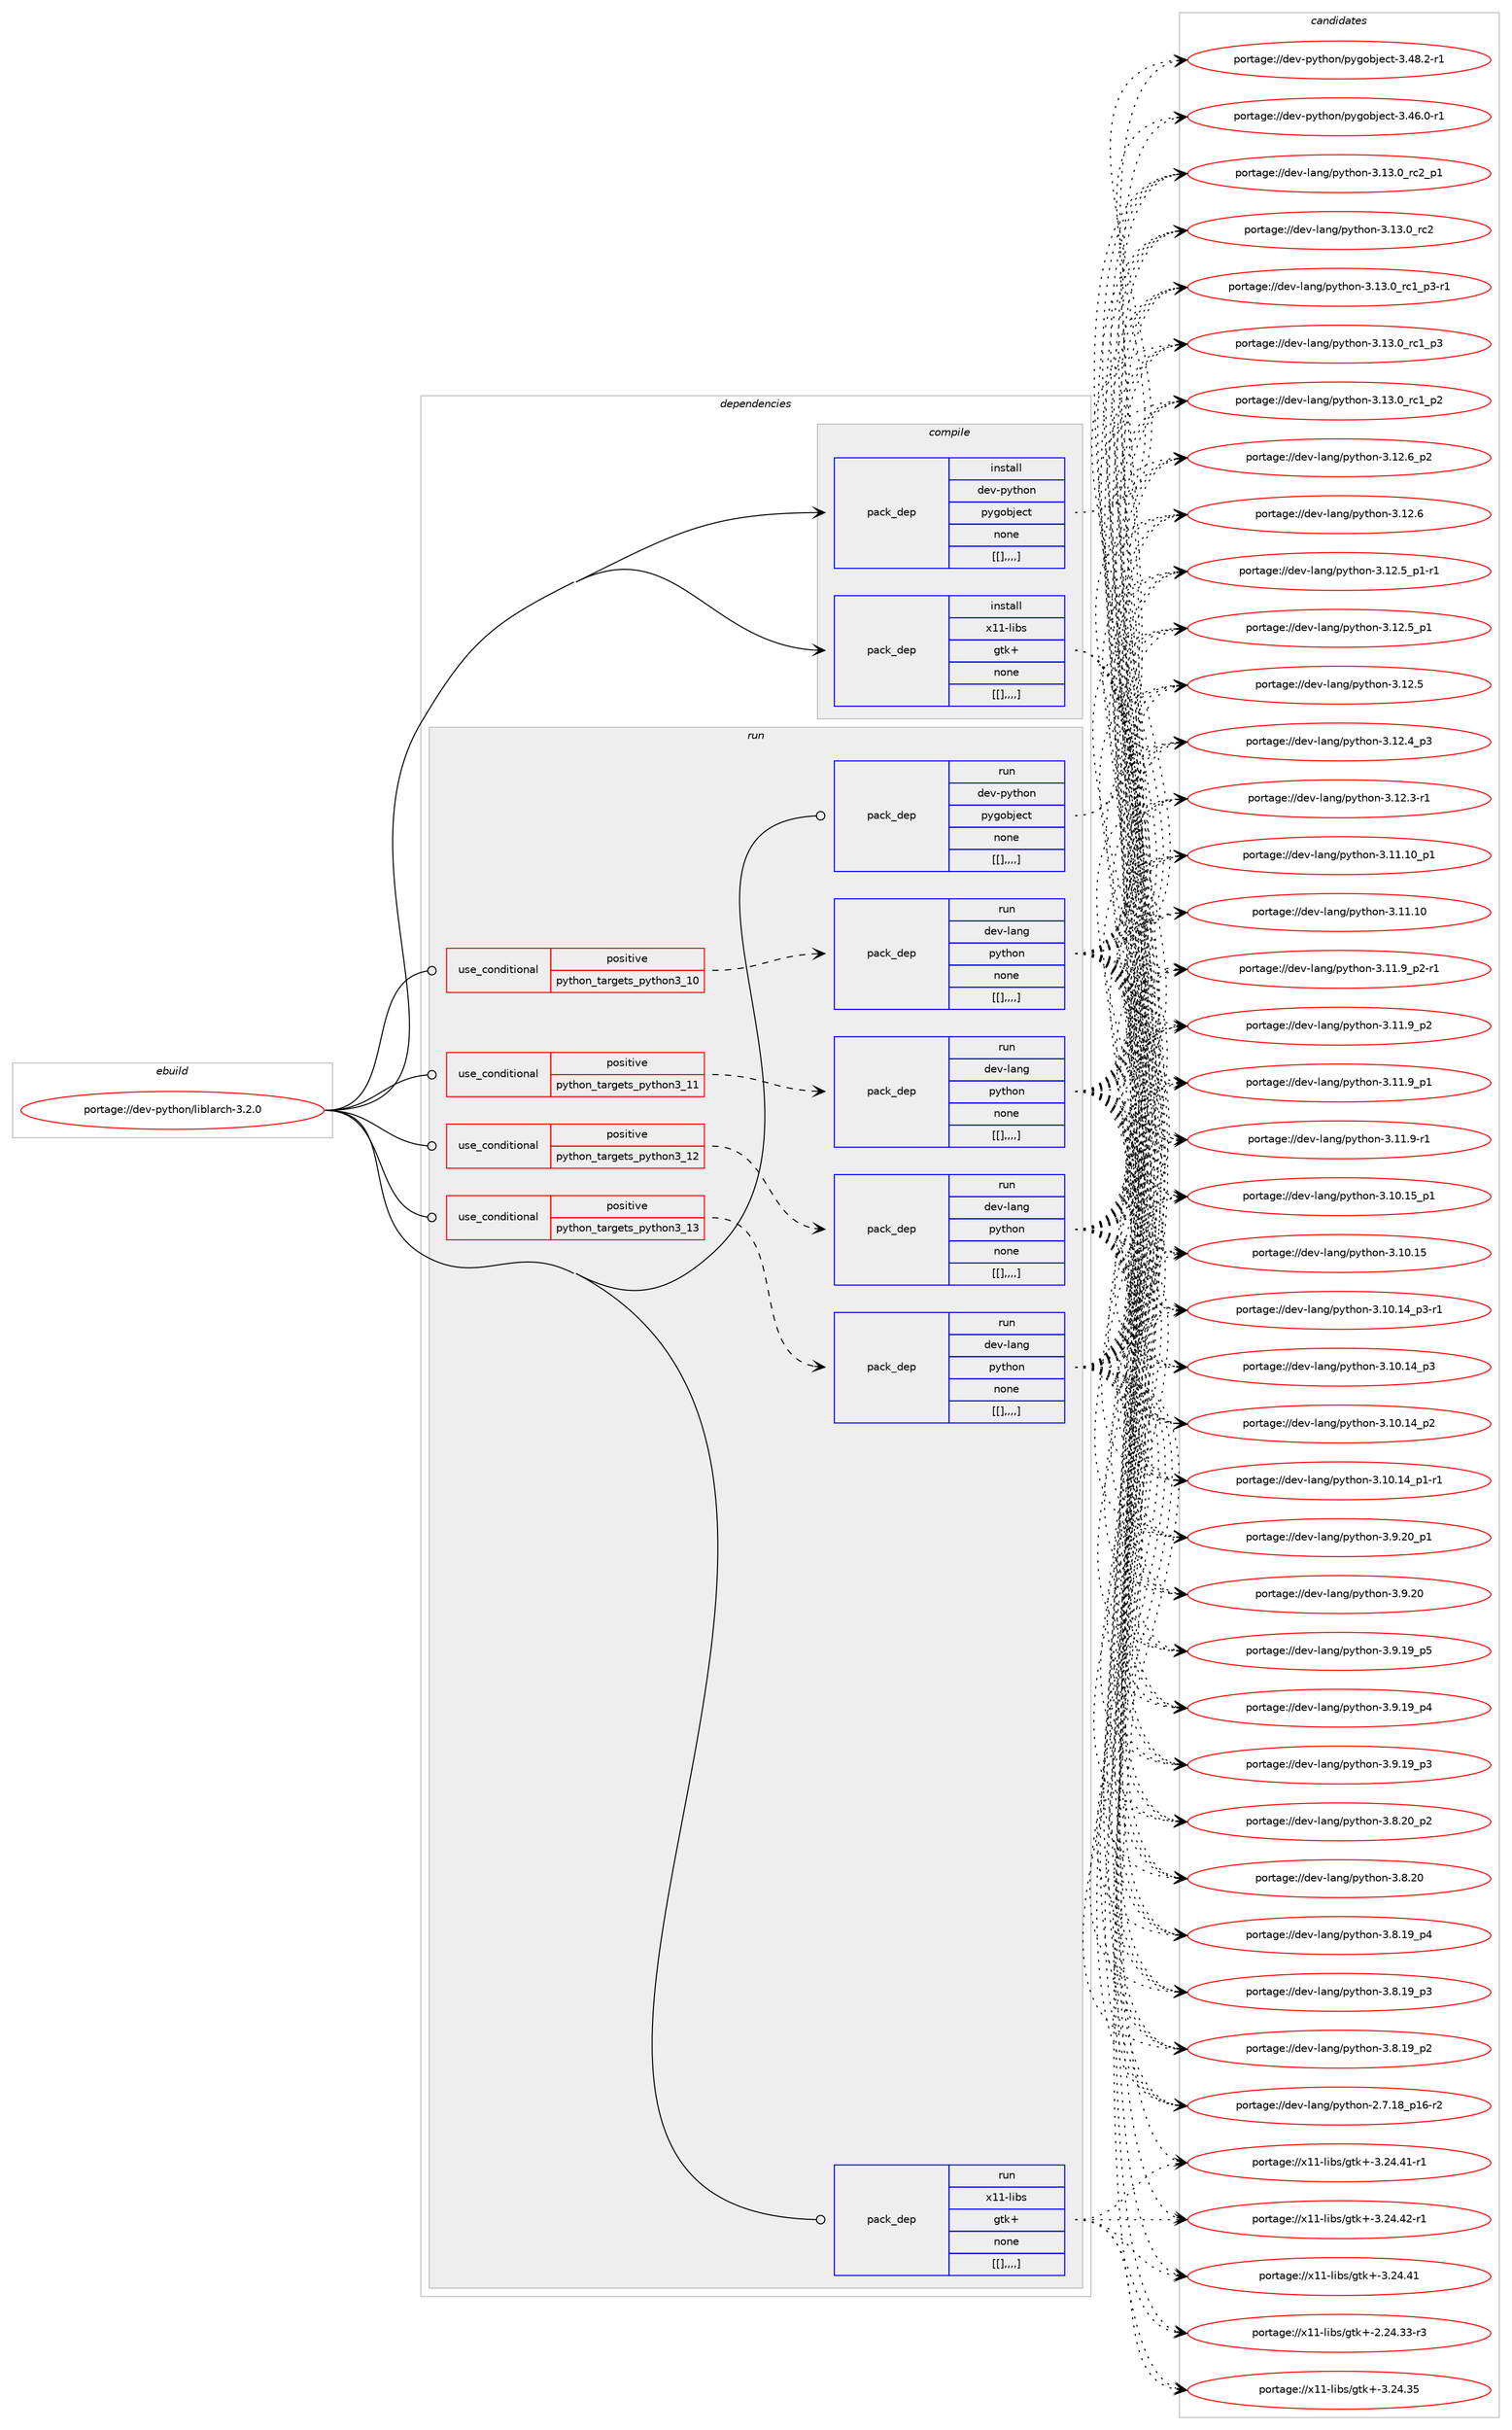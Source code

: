 digraph prolog {

# *************
# Graph options
# *************

newrank=true;
concentrate=true;
compound=true;
graph [rankdir=LR,fontname=Helvetica,fontsize=10,ranksep=1.5];#, ranksep=2.5, nodesep=0.2];
edge  [arrowhead=vee];
node  [fontname=Helvetica,fontsize=10];

# **********
# The ebuild
# **********

subgraph cluster_leftcol {
color=gray;
label=<<i>ebuild</i>>;
id [label="portage://dev-python/liblarch-3.2.0", color=red, width=4, href="../dev-python/liblarch-3.2.0.svg"];
}

# ****************
# The dependencies
# ****************

subgraph cluster_midcol {
color=gray;
label=<<i>dependencies</i>>;
subgraph cluster_compile {
fillcolor="#eeeeee";
style=filled;
label=<<i>compile</i>>;
subgraph pack115085 {
dependency151724 [label=<<TABLE BORDER="0" CELLBORDER="1" CELLSPACING="0" CELLPADDING="4" WIDTH="220"><TR><TD ROWSPAN="6" CELLPADDING="30">pack_dep</TD></TR><TR><TD WIDTH="110">install</TD></TR><TR><TD>dev-python</TD></TR><TR><TD>pygobject</TD></TR><TR><TD>none</TD></TR><TR><TD>[[],,,,]</TD></TR></TABLE>>, shape=none, color=blue];
}
id:e -> dependency151724:w [weight=20,style="solid",arrowhead="vee"];
subgraph pack115086 {
dependency151725 [label=<<TABLE BORDER="0" CELLBORDER="1" CELLSPACING="0" CELLPADDING="4" WIDTH="220"><TR><TD ROWSPAN="6" CELLPADDING="30">pack_dep</TD></TR><TR><TD WIDTH="110">install</TD></TR><TR><TD>x11-libs</TD></TR><TR><TD>gtk+</TD></TR><TR><TD>none</TD></TR><TR><TD>[[],,,,]</TD></TR></TABLE>>, shape=none, color=blue];
}
id:e -> dependency151725:w [weight=20,style="solid",arrowhead="vee"];
}
subgraph cluster_compileandrun {
fillcolor="#eeeeee";
style=filled;
label=<<i>compile and run</i>>;
}
subgraph cluster_run {
fillcolor="#eeeeee";
style=filled;
label=<<i>run</i>>;
subgraph cond35425 {
dependency151726 [label=<<TABLE BORDER="0" CELLBORDER="1" CELLSPACING="0" CELLPADDING="4"><TR><TD ROWSPAN="3" CELLPADDING="10">use_conditional</TD></TR><TR><TD>positive</TD></TR><TR><TD>python_targets_python3_10</TD></TR></TABLE>>, shape=none, color=red];
subgraph pack115087 {
dependency151727 [label=<<TABLE BORDER="0" CELLBORDER="1" CELLSPACING="0" CELLPADDING="4" WIDTH="220"><TR><TD ROWSPAN="6" CELLPADDING="30">pack_dep</TD></TR><TR><TD WIDTH="110">run</TD></TR><TR><TD>dev-lang</TD></TR><TR><TD>python</TD></TR><TR><TD>none</TD></TR><TR><TD>[[],,,,]</TD></TR></TABLE>>, shape=none, color=blue];
}
dependency151726:e -> dependency151727:w [weight=20,style="dashed",arrowhead="vee"];
}
id:e -> dependency151726:w [weight=20,style="solid",arrowhead="odot"];
subgraph cond35426 {
dependency151728 [label=<<TABLE BORDER="0" CELLBORDER="1" CELLSPACING="0" CELLPADDING="4"><TR><TD ROWSPAN="3" CELLPADDING="10">use_conditional</TD></TR><TR><TD>positive</TD></TR><TR><TD>python_targets_python3_11</TD></TR></TABLE>>, shape=none, color=red];
subgraph pack115088 {
dependency151729 [label=<<TABLE BORDER="0" CELLBORDER="1" CELLSPACING="0" CELLPADDING="4" WIDTH="220"><TR><TD ROWSPAN="6" CELLPADDING="30">pack_dep</TD></TR><TR><TD WIDTH="110">run</TD></TR><TR><TD>dev-lang</TD></TR><TR><TD>python</TD></TR><TR><TD>none</TD></TR><TR><TD>[[],,,,]</TD></TR></TABLE>>, shape=none, color=blue];
}
dependency151728:e -> dependency151729:w [weight=20,style="dashed",arrowhead="vee"];
}
id:e -> dependency151728:w [weight=20,style="solid",arrowhead="odot"];
subgraph cond35427 {
dependency151730 [label=<<TABLE BORDER="0" CELLBORDER="1" CELLSPACING="0" CELLPADDING="4"><TR><TD ROWSPAN="3" CELLPADDING="10">use_conditional</TD></TR><TR><TD>positive</TD></TR><TR><TD>python_targets_python3_12</TD></TR></TABLE>>, shape=none, color=red];
subgraph pack115089 {
dependency151731 [label=<<TABLE BORDER="0" CELLBORDER="1" CELLSPACING="0" CELLPADDING="4" WIDTH="220"><TR><TD ROWSPAN="6" CELLPADDING="30">pack_dep</TD></TR><TR><TD WIDTH="110">run</TD></TR><TR><TD>dev-lang</TD></TR><TR><TD>python</TD></TR><TR><TD>none</TD></TR><TR><TD>[[],,,,]</TD></TR></TABLE>>, shape=none, color=blue];
}
dependency151730:e -> dependency151731:w [weight=20,style="dashed",arrowhead="vee"];
}
id:e -> dependency151730:w [weight=20,style="solid",arrowhead="odot"];
subgraph cond35428 {
dependency151732 [label=<<TABLE BORDER="0" CELLBORDER="1" CELLSPACING="0" CELLPADDING="4"><TR><TD ROWSPAN="3" CELLPADDING="10">use_conditional</TD></TR><TR><TD>positive</TD></TR><TR><TD>python_targets_python3_13</TD></TR></TABLE>>, shape=none, color=red];
subgraph pack115090 {
dependency151733 [label=<<TABLE BORDER="0" CELLBORDER="1" CELLSPACING="0" CELLPADDING="4" WIDTH="220"><TR><TD ROWSPAN="6" CELLPADDING="30">pack_dep</TD></TR><TR><TD WIDTH="110">run</TD></TR><TR><TD>dev-lang</TD></TR><TR><TD>python</TD></TR><TR><TD>none</TD></TR><TR><TD>[[],,,,]</TD></TR></TABLE>>, shape=none, color=blue];
}
dependency151732:e -> dependency151733:w [weight=20,style="dashed",arrowhead="vee"];
}
id:e -> dependency151732:w [weight=20,style="solid",arrowhead="odot"];
subgraph pack115091 {
dependency151734 [label=<<TABLE BORDER="0" CELLBORDER="1" CELLSPACING="0" CELLPADDING="4" WIDTH="220"><TR><TD ROWSPAN="6" CELLPADDING="30">pack_dep</TD></TR><TR><TD WIDTH="110">run</TD></TR><TR><TD>dev-python</TD></TR><TR><TD>pygobject</TD></TR><TR><TD>none</TD></TR><TR><TD>[[],,,,]</TD></TR></TABLE>>, shape=none, color=blue];
}
id:e -> dependency151734:w [weight=20,style="solid",arrowhead="odot"];
subgraph pack115092 {
dependency151735 [label=<<TABLE BORDER="0" CELLBORDER="1" CELLSPACING="0" CELLPADDING="4" WIDTH="220"><TR><TD ROWSPAN="6" CELLPADDING="30">pack_dep</TD></TR><TR><TD WIDTH="110">run</TD></TR><TR><TD>x11-libs</TD></TR><TR><TD>gtk+</TD></TR><TR><TD>none</TD></TR><TR><TD>[[],,,,]</TD></TR></TABLE>>, shape=none, color=blue];
}
id:e -> dependency151735:w [weight=20,style="solid",arrowhead="odot"];
}
}

# **************
# The candidates
# **************

subgraph cluster_choices {
rank=same;
color=gray;
label=<<i>candidates</i>>;

subgraph choice115085 {
color=black;
nodesep=1;
choice10010111845112121116104111110471121211031119810610199116455146525646504511449 [label="portage://dev-python/pygobject-3.48.2-r1", color=red, width=4,href="../dev-python/pygobject-3.48.2-r1.svg"];
choice10010111845112121116104111110471121211031119810610199116455146525446484511449 [label="portage://dev-python/pygobject-3.46.0-r1", color=red, width=4,href="../dev-python/pygobject-3.46.0-r1.svg"];
dependency151724:e -> choice10010111845112121116104111110471121211031119810610199116455146525646504511449:w [style=dotted,weight="100"];
dependency151724:e -> choice10010111845112121116104111110471121211031119810610199116455146525446484511449:w [style=dotted,weight="100"];
}
subgraph choice115086 {
color=black;
nodesep=1;
choice12049494510810598115471031161074345514650524652504511449 [label="portage://x11-libs/gtk+-3.24.42-r1", color=red, width=4,href="../x11-libs/gtk+-3.24.42-r1.svg"];
choice12049494510810598115471031161074345514650524652494511449 [label="portage://x11-libs/gtk+-3.24.41-r1", color=red, width=4,href="../x11-libs/gtk+-3.24.41-r1.svg"];
choice1204949451081059811547103116107434551465052465249 [label="portage://x11-libs/gtk+-3.24.41", color=red, width=4,href="../x11-libs/gtk+-3.24.41.svg"];
choice1204949451081059811547103116107434551465052465153 [label="portage://x11-libs/gtk+-3.24.35", color=red, width=4,href="../x11-libs/gtk+-3.24.35.svg"];
choice12049494510810598115471031161074345504650524651514511451 [label="portage://x11-libs/gtk+-2.24.33-r3", color=red, width=4,href="../x11-libs/gtk+-2.24.33-r3.svg"];
dependency151725:e -> choice12049494510810598115471031161074345514650524652504511449:w [style=dotted,weight="100"];
dependency151725:e -> choice12049494510810598115471031161074345514650524652494511449:w [style=dotted,weight="100"];
dependency151725:e -> choice1204949451081059811547103116107434551465052465249:w [style=dotted,weight="100"];
dependency151725:e -> choice1204949451081059811547103116107434551465052465153:w [style=dotted,weight="100"];
dependency151725:e -> choice12049494510810598115471031161074345504650524651514511451:w [style=dotted,weight="100"];
}
subgraph choice115087 {
color=black;
nodesep=1;
choice100101118451089711010347112121116104111110455146495146489511499509511249 [label="portage://dev-lang/python-3.13.0_rc2_p1", color=red, width=4,href="../dev-lang/python-3.13.0_rc2_p1.svg"];
choice10010111845108971101034711212111610411111045514649514648951149950 [label="portage://dev-lang/python-3.13.0_rc2", color=red, width=4,href="../dev-lang/python-3.13.0_rc2.svg"];
choice1001011184510897110103471121211161041111104551464951464895114994995112514511449 [label="portage://dev-lang/python-3.13.0_rc1_p3-r1", color=red, width=4,href="../dev-lang/python-3.13.0_rc1_p3-r1.svg"];
choice100101118451089711010347112121116104111110455146495146489511499499511251 [label="portage://dev-lang/python-3.13.0_rc1_p3", color=red, width=4,href="../dev-lang/python-3.13.0_rc1_p3.svg"];
choice100101118451089711010347112121116104111110455146495146489511499499511250 [label="portage://dev-lang/python-3.13.0_rc1_p2", color=red, width=4,href="../dev-lang/python-3.13.0_rc1_p2.svg"];
choice100101118451089711010347112121116104111110455146495046549511250 [label="portage://dev-lang/python-3.12.6_p2", color=red, width=4,href="../dev-lang/python-3.12.6_p2.svg"];
choice10010111845108971101034711212111610411111045514649504654 [label="portage://dev-lang/python-3.12.6", color=red, width=4,href="../dev-lang/python-3.12.6.svg"];
choice1001011184510897110103471121211161041111104551464950465395112494511449 [label="portage://dev-lang/python-3.12.5_p1-r1", color=red, width=4,href="../dev-lang/python-3.12.5_p1-r1.svg"];
choice100101118451089711010347112121116104111110455146495046539511249 [label="portage://dev-lang/python-3.12.5_p1", color=red, width=4,href="../dev-lang/python-3.12.5_p1.svg"];
choice10010111845108971101034711212111610411111045514649504653 [label="portage://dev-lang/python-3.12.5", color=red, width=4,href="../dev-lang/python-3.12.5.svg"];
choice100101118451089711010347112121116104111110455146495046529511251 [label="portage://dev-lang/python-3.12.4_p3", color=red, width=4,href="../dev-lang/python-3.12.4_p3.svg"];
choice100101118451089711010347112121116104111110455146495046514511449 [label="portage://dev-lang/python-3.12.3-r1", color=red, width=4,href="../dev-lang/python-3.12.3-r1.svg"];
choice10010111845108971101034711212111610411111045514649494649489511249 [label="portage://dev-lang/python-3.11.10_p1", color=red, width=4,href="../dev-lang/python-3.11.10_p1.svg"];
choice1001011184510897110103471121211161041111104551464949464948 [label="portage://dev-lang/python-3.11.10", color=red, width=4,href="../dev-lang/python-3.11.10.svg"];
choice1001011184510897110103471121211161041111104551464949465795112504511449 [label="portage://dev-lang/python-3.11.9_p2-r1", color=red, width=4,href="../dev-lang/python-3.11.9_p2-r1.svg"];
choice100101118451089711010347112121116104111110455146494946579511250 [label="portage://dev-lang/python-3.11.9_p2", color=red, width=4,href="../dev-lang/python-3.11.9_p2.svg"];
choice100101118451089711010347112121116104111110455146494946579511249 [label="portage://dev-lang/python-3.11.9_p1", color=red, width=4,href="../dev-lang/python-3.11.9_p1.svg"];
choice100101118451089711010347112121116104111110455146494946574511449 [label="portage://dev-lang/python-3.11.9-r1", color=red, width=4,href="../dev-lang/python-3.11.9-r1.svg"];
choice10010111845108971101034711212111610411111045514649484649539511249 [label="portage://dev-lang/python-3.10.15_p1", color=red, width=4,href="../dev-lang/python-3.10.15_p1.svg"];
choice1001011184510897110103471121211161041111104551464948464953 [label="portage://dev-lang/python-3.10.15", color=red, width=4,href="../dev-lang/python-3.10.15.svg"];
choice100101118451089711010347112121116104111110455146494846495295112514511449 [label="portage://dev-lang/python-3.10.14_p3-r1", color=red, width=4,href="../dev-lang/python-3.10.14_p3-r1.svg"];
choice10010111845108971101034711212111610411111045514649484649529511251 [label="portage://dev-lang/python-3.10.14_p3", color=red, width=4,href="../dev-lang/python-3.10.14_p3.svg"];
choice10010111845108971101034711212111610411111045514649484649529511250 [label="portage://dev-lang/python-3.10.14_p2", color=red, width=4,href="../dev-lang/python-3.10.14_p2.svg"];
choice100101118451089711010347112121116104111110455146494846495295112494511449 [label="portage://dev-lang/python-3.10.14_p1-r1", color=red, width=4,href="../dev-lang/python-3.10.14_p1-r1.svg"];
choice100101118451089711010347112121116104111110455146574650489511249 [label="portage://dev-lang/python-3.9.20_p1", color=red, width=4,href="../dev-lang/python-3.9.20_p1.svg"];
choice10010111845108971101034711212111610411111045514657465048 [label="portage://dev-lang/python-3.9.20", color=red, width=4,href="../dev-lang/python-3.9.20.svg"];
choice100101118451089711010347112121116104111110455146574649579511253 [label="portage://dev-lang/python-3.9.19_p5", color=red, width=4,href="../dev-lang/python-3.9.19_p5.svg"];
choice100101118451089711010347112121116104111110455146574649579511252 [label="portage://dev-lang/python-3.9.19_p4", color=red, width=4,href="../dev-lang/python-3.9.19_p4.svg"];
choice100101118451089711010347112121116104111110455146574649579511251 [label="portage://dev-lang/python-3.9.19_p3", color=red, width=4,href="../dev-lang/python-3.9.19_p3.svg"];
choice100101118451089711010347112121116104111110455146564650489511250 [label="portage://dev-lang/python-3.8.20_p2", color=red, width=4,href="../dev-lang/python-3.8.20_p2.svg"];
choice10010111845108971101034711212111610411111045514656465048 [label="portage://dev-lang/python-3.8.20", color=red, width=4,href="../dev-lang/python-3.8.20.svg"];
choice100101118451089711010347112121116104111110455146564649579511252 [label="portage://dev-lang/python-3.8.19_p4", color=red, width=4,href="../dev-lang/python-3.8.19_p4.svg"];
choice100101118451089711010347112121116104111110455146564649579511251 [label="portage://dev-lang/python-3.8.19_p3", color=red, width=4,href="../dev-lang/python-3.8.19_p3.svg"];
choice100101118451089711010347112121116104111110455146564649579511250 [label="portage://dev-lang/python-3.8.19_p2", color=red, width=4,href="../dev-lang/python-3.8.19_p2.svg"];
choice100101118451089711010347112121116104111110455046554649569511249544511450 [label="portage://dev-lang/python-2.7.18_p16-r2", color=red, width=4,href="../dev-lang/python-2.7.18_p16-r2.svg"];
dependency151727:e -> choice100101118451089711010347112121116104111110455146495146489511499509511249:w [style=dotted,weight="100"];
dependency151727:e -> choice10010111845108971101034711212111610411111045514649514648951149950:w [style=dotted,weight="100"];
dependency151727:e -> choice1001011184510897110103471121211161041111104551464951464895114994995112514511449:w [style=dotted,weight="100"];
dependency151727:e -> choice100101118451089711010347112121116104111110455146495146489511499499511251:w [style=dotted,weight="100"];
dependency151727:e -> choice100101118451089711010347112121116104111110455146495146489511499499511250:w [style=dotted,weight="100"];
dependency151727:e -> choice100101118451089711010347112121116104111110455146495046549511250:w [style=dotted,weight="100"];
dependency151727:e -> choice10010111845108971101034711212111610411111045514649504654:w [style=dotted,weight="100"];
dependency151727:e -> choice1001011184510897110103471121211161041111104551464950465395112494511449:w [style=dotted,weight="100"];
dependency151727:e -> choice100101118451089711010347112121116104111110455146495046539511249:w [style=dotted,weight="100"];
dependency151727:e -> choice10010111845108971101034711212111610411111045514649504653:w [style=dotted,weight="100"];
dependency151727:e -> choice100101118451089711010347112121116104111110455146495046529511251:w [style=dotted,weight="100"];
dependency151727:e -> choice100101118451089711010347112121116104111110455146495046514511449:w [style=dotted,weight="100"];
dependency151727:e -> choice10010111845108971101034711212111610411111045514649494649489511249:w [style=dotted,weight="100"];
dependency151727:e -> choice1001011184510897110103471121211161041111104551464949464948:w [style=dotted,weight="100"];
dependency151727:e -> choice1001011184510897110103471121211161041111104551464949465795112504511449:w [style=dotted,weight="100"];
dependency151727:e -> choice100101118451089711010347112121116104111110455146494946579511250:w [style=dotted,weight="100"];
dependency151727:e -> choice100101118451089711010347112121116104111110455146494946579511249:w [style=dotted,weight="100"];
dependency151727:e -> choice100101118451089711010347112121116104111110455146494946574511449:w [style=dotted,weight="100"];
dependency151727:e -> choice10010111845108971101034711212111610411111045514649484649539511249:w [style=dotted,weight="100"];
dependency151727:e -> choice1001011184510897110103471121211161041111104551464948464953:w [style=dotted,weight="100"];
dependency151727:e -> choice100101118451089711010347112121116104111110455146494846495295112514511449:w [style=dotted,weight="100"];
dependency151727:e -> choice10010111845108971101034711212111610411111045514649484649529511251:w [style=dotted,weight="100"];
dependency151727:e -> choice10010111845108971101034711212111610411111045514649484649529511250:w [style=dotted,weight="100"];
dependency151727:e -> choice100101118451089711010347112121116104111110455146494846495295112494511449:w [style=dotted,weight="100"];
dependency151727:e -> choice100101118451089711010347112121116104111110455146574650489511249:w [style=dotted,weight="100"];
dependency151727:e -> choice10010111845108971101034711212111610411111045514657465048:w [style=dotted,weight="100"];
dependency151727:e -> choice100101118451089711010347112121116104111110455146574649579511253:w [style=dotted,weight="100"];
dependency151727:e -> choice100101118451089711010347112121116104111110455146574649579511252:w [style=dotted,weight="100"];
dependency151727:e -> choice100101118451089711010347112121116104111110455146574649579511251:w [style=dotted,weight="100"];
dependency151727:e -> choice100101118451089711010347112121116104111110455146564650489511250:w [style=dotted,weight="100"];
dependency151727:e -> choice10010111845108971101034711212111610411111045514656465048:w [style=dotted,weight="100"];
dependency151727:e -> choice100101118451089711010347112121116104111110455146564649579511252:w [style=dotted,weight="100"];
dependency151727:e -> choice100101118451089711010347112121116104111110455146564649579511251:w [style=dotted,weight="100"];
dependency151727:e -> choice100101118451089711010347112121116104111110455146564649579511250:w [style=dotted,weight="100"];
dependency151727:e -> choice100101118451089711010347112121116104111110455046554649569511249544511450:w [style=dotted,weight="100"];
}
subgraph choice115088 {
color=black;
nodesep=1;
choice100101118451089711010347112121116104111110455146495146489511499509511249 [label="portage://dev-lang/python-3.13.0_rc2_p1", color=red, width=4,href="../dev-lang/python-3.13.0_rc2_p1.svg"];
choice10010111845108971101034711212111610411111045514649514648951149950 [label="portage://dev-lang/python-3.13.0_rc2", color=red, width=4,href="../dev-lang/python-3.13.0_rc2.svg"];
choice1001011184510897110103471121211161041111104551464951464895114994995112514511449 [label="portage://dev-lang/python-3.13.0_rc1_p3-r1", color=red, width=4,href="../dev-lang/python-3.13.0_rc1_p3-r1.svg"];
choice100101118451089711010347112121116104111110455146495146489511499499511251 [label="portage://dev-lang/python-3.13.0_rc1_p3", color=red, width=4,href="../dev-lang/python-3.13.0_rc1_p3.svg"];
choice100101118451089711010347112121116104111110455146495146489511499499511250 [label="portage://dev-lang/python-3.13.0_rc1_p2", color=red, width=4,href="../dev-lang/python-3.13.0_rc1_p2.svg"];
choice100101118451089711010347112121116104111110455146495046549511250 [label="portage://dev-lang/python-3.12.6_p2", color=red, width=4,href="../dev-lang/python-3.12.6_p2.svg"];
choice10010111845108971101034711212111610411111045514649504654 [label="portage://dev-lang/python-3.12.6", color=red, width=4,href="../dev-lang/python-3.12.6.svg"];
choice1001011184510897110103471121211161041111104551464950465395112494511449 [label="portage://dev-lang/python-3.12.5_p1-r1", color=red, width=4,href="../dev-lang/python-3.12.5_p1-r1.svg"];
choice100101118451089711010347112121116104111110455146495046539511249 [label="portage://dev-lang/python-3.12.5_p1", color=red, width=4,href="../dev-lang/python-3.12.5_p1.svg"];
choice10010111845108971101034711212111610411111045514649504653 [label="portage://dev-lang/python-3.12.5", color=red, width=4,href="../dev-lang/python-3.12.5.svg"];
choice100101118451089711010347112121116104111110455146495046529511251 [label="portage://dev-lang/python-3.12.4_p3", color=red, width=4,href="../dev-lang/python-3.12.4_p3.svg"];
choice100101118451089711010347112121116104111110455146495046514511449 [label="portage://dev-lang/python-3.12.3-r1", color=red, width=4,href="../dev-lang/python-3.12.3-r1.svg"];
choice10010111845108971101034711212111610411111045514649494649489511249 [label="portage://dev-lang/python-3.11.10_p1", color=red, width=4,href="../dev-lang/python-3.11.10_p1.svg"];
choice1001011184510897110103471121211161041111104551464949464948 [label="portage://dev-lang/python-3.11.10", color=red, width=4,href="../dev-lang/python-3.11.10.svg"];
choice1001011184510897110103471121211161041111104551464949465795112504511449 [label="portage://dev-lang/python-3.11.9_p2-r1", color=red, width=4,href="../dev-lang/python-3.11.9_p2-r1.svg"];
choice100101118451089711010347112121116104111110455146494946579511250 [label="portage://dev-lang/python-3.11.9_p2", color=red, width=4,href="../dev-lang/python-3.11.9_p2.svg"];
choice100101118451089711010347112121116104111110455146494946579511249 [label="portage://dev-lang/python-3.11.9_p1", color=red, width=4,href="../dev-lang/python-3.11.9_p1.svg"];
choice100101118451089711010347112121116104111110455146494946574511449 [label="portage://dev-lang/python-3.11.9-r1", color=red, width=4,href="../dev-lang/python-3.11.9-r1.svg"];
choice10010111845108971101034711212111610411111045514649484649539511249 [label="portage://dev-lang/python-3.10.15_p1", color=red, width=4,href="../dev-lang/python-3.10.15_p1.svg"];
choice1001011184510897110103471121211161041111104551464948464953 [label="portage://dev-lang/python-3.10.15", color=red, width=4,href="../dev-lang/python-3.10.15.svg"];
choice100101118451089711010347112121116104111110455146494846495295112514511449 [label="portage://dev-lang/python-3.10.14_p3-r1", color=red, width=4,href="../dev-lang/python-3.10.14_p3-r1.svg"];
choice10010111845108971101034711212111610411111045514649484649529511251 [label="portage://dev-lang/python-3.10.14_p3", color=red, width=4,href="../dev-lang/python-3.10.14_p3.svg"];
choice10010111845108971101034711212111610411111045514649484649529511250 [label="portage://dev-lang/python-3.10.14_p2", color=red, width=4,href="../dev-lang/python-3.10.14_p2.svg"];
choice100101118451089711010347112121116104111110455146494846495295112494511449 [label="portage://dev-lang/python-3.10.14_p1-r1", color=red, width=4,href="../dev-lang/python-3.10.14_p1-r1.svg"];
choice100101118451089711010347112121116104111110455146574650489511249 [label="portage://dev-lang/python-3.9.20_p1", color=red, width=4,href="../dev-lang/python-3.9.20_p1.svg"];
choice10010111845108971101034711212111610411111045514657465048 [label="portage://dev-lang/python-3.9.20", color=red, width=4,href="../dev-lang/python-3.9.20.svg"];
choice100101118451089711010347112121116104111110455146574649579511253 [label="portage://dev-lang/python-3.9.19_p5", color=red, width=4,href="../dev-lang/python-3.9.19_p5.svg"];
choice100101118451089711010347112121116104111110455146574649579511252 [label="portage://dev-lang/python-3.9.19_p4", color=red, width=4,href="../dev-lang/python-3.9.19_p4.svg"];
choice100101118451089711010347112121116104111110455146574649579511251 [label="portage://dev-lang/python-3.9.19_p3", color=red, width=4,href="../dev-lang/python-3.9.19_p3.svg"];
choice100101118451089711010347112121116104111110455146564650489511250 [label="portage://dev-lang/python-3.8.20_p2", color=red, width=4,href="../dev-lang/python-3.8.20_p2.svg"];
choice10010111845108971101034711212111610411111045514656465048 [label="portage://dev-lang/python-3.8.20", color=red, width=4,href="../dev-lang/python-3.8.20.svg"];
choice100101118451089711010347112121116104111110455146564649579511252 [label="portage://dev-lang/python-3.8.19_p4", color=red, width=4,href="../dev-lang/python-3.8.19_p4.svg"];
choice100101118451089711010347112121116104111110455146564649579511251 [label="portage://dev-lang/python-3.8.19_p3", color=red, width=4,href="../dev-lang/python-3.8.19_p3.svg"];
choice100101118451089711010347112121116104111110455146564649579511250 [label="portage://dev-lang/python-3.8.19_p2", color=red, width=4,href="../dev-lang/python-3.8.19_p2.svg"];
choice100101118451089711010347112121116104111110455046554649569511249544511450 [label="portage://dev-lang/python-2.7.18_p16-r2", color=red, width=4,href="../dev-lang/python-2.7.18_p16-r2.svg"];
dependency151729:e -> choice100101118451089711010347112121116104111110455146495146489511499509511249:w [style=dotted,weight="100"];
dependency151729:e -> choice10010111845108971101034711212111610411111045514649514648951149950:w [style=dotted,weight="100"];
dependency151729:e -> choice1001011184510897110103471121211161041111104551464951464895114994995112514511449:w [style=dotted,weight="100"];
dependency151729:e -> choice100101118451089711010347112121116104111110455146495146489511499499511251:w [style=dotted,weight="100"];
dependency151729:e -> choice100101118451089711010347112121116104111110455146495146489511499499511250:w [style=dotted,weight="100"];
dependency151729:e -> choice100101118451089711010347112121116104111110455146495046549511250:w [style=dotted,weight="100"];
dependency151729:e -> choice10010111845108971101034711212111610411111045514649504654:w [style=dotted,weight="100"];
dependency151729:e -> choice1001011184510897110103471121211161041111104551464950465395112494511449:w [style=dotted,weight="100"];
dependency151729:e -> choice100101118451089711010347112121116104111110455146495046539511249:w [style=dotted,weight="100"];
dependency151729:e -> choice10010111845108971101034711212111610411111045514649504653:w [style=dotted,weight="100"];
dependency151729:e -> choice100101118451089711010347112121116104111110455146495046529511251:w [style=dotted,weight="100"];
dependency151729:e -> choice100101118451089711010347112121116104111110455146495046514511449:w [style=dotted,weight="100"];
dependency151729:e -> choice10010111845108971101034711212111610411111045514649494649489511249:w [style=dotted,weight="100"];
dependency151729:e -> choice1001011184510897110103471121211161041111104551464949464948:w [style=dotted,weight="100"];
dependency151729:e -> choice1001011184510897110103471121211161041111104551464949465795112504511449:w [style=dotted,weight="100"];
dependency151729:e -> choice100101118451089711010347112121116104111110455146494946579511250:w [style=dotted,weight="100"];
dependency151729:e -> choice100101118451089711010347112121116104111110455146494946579511249:w [style=dotted,weight="100"];
dependency151729:e -> choice100101118451089711010347112121116104111110455146494946574511449:w [style=dotted,weight="100"];
dependency151729:e -> choice10010111845108971101034711212111610411111045514649484649539511249:w [style=dotted,weight="100"];
dependency151729:e -> choice1001011184510897110103471121211161041111104551464948464953:w [style=dotted,weight="100"];
dependency151729:e -> choice100101118451089711010347112121116104111110455146494846495295112514511449:w [style=dotted,weight="100"];
dependency151729:e -> choice10010111845108971101034711212111610411111045514649484649529511251:w [style=dotted,weight="100"];
dependency151729:e -> choice10010111845108971101034711212111610411111045514649484649529511250:w [style=dotted,weight="100"];
dependency151729:e -> choice100101118451089711010347112121116104111110455146494846495295112494511449:w [style=dotted,weight="100"];
dependency151729:e -> choice100101118451089711010347112121116104111110455146574650489511249:w [style=dotted,weight="100"];
dependency151729:e -> choice10010111845108971101034711212111610411111045514657465048:w [style=dotted,weight="100"];
dependency151729:e -> choice100101118451089711010347112121116104111110455146574649579511253:w [style=dotted,weight="100"];
dependency151729:e -> choice100101118451089711010347112121116104111110455146574649579511252:w [style=dotted,weight="100"];
dependency151729:e -> choice100101118451089711010347112121116104111110455146574649579511251:w [style=dotted,weight="100"];
dependency151729:e -> choice100101118451089711010347112121116104111110455146564650489511250:w [style=dotted,weight="100"];
dependency151729:e -> choice10010111845108971101034711212111610411111045514656465048:w [style=dotted,weight="100"];
dependency151729:e -> choice100101118451089711010347112121116104111110455146564649579511252:w [style=dotted,weight="100"];
dependency151729:e -> choice100101118451089711010347112121116104111110455146564649579511251:w [style=dotted,weight="100"];
dependency151729:e -> choice100101118451089711010347112121116104111110455146564649579511250:w [style=dotted,weight="100"];
dependency151729:e -> choice100101118451089711010347112121116104111110455046554649569511249544511450:w [style=dotted,weight="100"];
}
subgraph choice115089 {
color=black;
nodesep=1;
choice100101118451089711010347112121116104111110455146495146489511499509511249 [label="portage://dev-lang/python-3.13.0_rc2_p1", color=red, width=4,href="../dev-lang/python-3.13.0_rc2_p1.svg"];
choice10010111845108971101034711212111610411111045514649514648951149950 [label="portage://dev-lang/python-3.13.0_rc2", color=red, width=4,href="../dev-lang/python-3.13.0_rc2.svg"];
choice1001011184510897110103471121211161041111104551464951464895114994995112514511449 [label="portage://dev-lang/python-3.13.0_rc1_p3-r1", color=red, width=4,href="../dev-lang/python-3.13.0_rc1_p3-r1.svg"];
choice100101118451089711010347112121116104111110455146495146489511499499511251 [label="portage://dev-lang/python-3.13.0_rc1_p3", color=red, width=4,href="../dev-lang/python-3.13.0_rc1_p3.svg"];
choice100101118451089711010347112121116104111110455146495146489511499499511250 [label="portage://dev-lang/python-3.13.0_rc1_p2", color=red, width=4,href="../dev-lang/python-3.13.0_rc1_p2.svg"];
choice100101118451089711010347112121116104111110455146495046549511250 [label="portage://dev-lang/python-3.12.6_p2", color=red, width=4,href="../dev-lang/python-3.12.6_p2.svg"];
choice10010111845108971101034711212111610411111045514649504654 [label="portage://dev-lang/python-3.12.6", color=red, width=4,href="../dev-lang/python-3.12.6.svg"];
choice1001011184510897110103471121211161041111104551464950465395112494511449 [label="portage://dev-lang/python-3.12.5_p1-r1", color=red, width=4,href="../dev-lang/python-3.12.5_p1-r1.svg"];
choice100101118451089711010347112121116104111110455146495046539511249 [label="portage://dev-lang/python-3.12.5_p1", color=red, width=4,href="../dev-lang/python-3.12.5_p1.svg"];
choice10010111845108971101034711212111610411111045514649504653 [label="portage://dev-lang/python-3.12.5", color=red, width=4,href="../dev-lang/python-3.12.5.svg"];
choice100101118451089711010347112121116104111110455146495046529511251 [label="portage://dev-lang/python-3.12.4_p3", color=red, width=4,href="../dev-lang/python-3.12.4_p3.svg"];
choice100101118451089711010347112121116104111110455146495046514511449 [label="portage://dev-lang/python-3.12.3-r1", color=red, width=4,href="../dev-lang/python-3.12.3-r1.svg"];
choice10010111845108971101034711212111610411111045514649494649489511249 [label="portage://dev-lang/python-3.11.10_p1", color=red, width=4,href="../dev-lang/python-3.11.10_p1.svg"];
choice1001011184510897110103471121211161041111104551464949464948 [label="portage://dev-lang/python-3.11.10", color=red, width=4,href="../dev-lang/python-3.11.10.svg"];
choice1001011184510897110103471121211161041111104551464949465795112504511449 [label="portage://dev-lang/python-3.11.9_p2-r1", color=red, width=4,href="../dev-lang/python-3.11.9_p2-r1.svg"];
choice100101118451089711010347112121116104111110455146494946579511250 [label="portage://dev-lang/python-3.11.9_p2", color=red, width=4,href="../dev-lang/python-3.11.9_p2.svg"];
choice100101118451089711010347112121116104111110455146494946579511249 [label="portage://dev-lang/python-3.11.9_p1", color=red, width=4,href="../dev-lang/python-3.11.9_p1.svg"];
choice100101118451089711010347112121116104111110455146494946574511449 [label="portage://dev-lang/python-3.11.9-r1", color=red, width=4,href="../dev-lang/python-3.11.9-r1.svg"];
choice10010111845108971101034711212111610411111045514649484649539511249 [label="portage://dev-lang/python-3.10.15_p1", color=red, width=4,href="../dev-lang/python-3.10.15_p1.svg"];
choice1001011184510897110103471121211161041111104551464948464953 [label="portage://dev-lang/python-3.10.15", color=red, width=4,href="../dev-lang/python-3.10.15.svg"];
choice100101118451089711010347112121116104111110455146494846495295112514511449 [label="portage://dev-lang/python-3.10.14_p3-r1", color=red, width=4,href="../dev-lang/python-3.10.14_p3-r1.svg"];
choice10010111845108971101034711212111610411111045514649484649529511251 [label="portage://dev-lang/python-3.10.14_p3", color=red, width=4,href="../dev-lang/python-3.10.14_p3.svg"];
choice10010111845108971101034711212111610411111045514649484649529511250 [label="portage://dev-lang/python-3.10.14_p2", color=red, width=4,href="../dev-lang/python-3.10.14_p2.svg"];
choice100101118451089711010347112121116104111110455146494846495295112494511449 [label="portage://dev-lang/python-3.10.14_p1-r1", color=red, width=4,href="../dev-lang/python-3.10.14_p1-r1.svg"];
choice100101118451089711010347112121116104111110455146574650489511249 [label="portage://dev-lang/python-3.9.20_p1", color=red, width=4,href="../dev-lang/python-3.9.20_p1.svg"];
choice10010111845108971101034711212111610411111045514657465048 [label="portage://dev-lang/python-3.9.20", color=red, width=4,href="../dev-lang/python-3.9.20.svg"];
choice100101118451089711010347112121116104111110455146574649579511253 [label="portage://dev-lang/python-3.9.19_p5", color=red, width=4,href="../dev-lang/python-3.9.19_p5.svg"];
choice100101118451089711010347112121116104111110455146574649579511252 [label="portage://dev-lang/python-3.9.19_p4", color=red, width=4,href="../dev-lang/python-3.9.19_p4.svg"];
choice100101118451089711010347112121116104111110455146574649579511251 [label="portage://dev-lang/python-3.9.19_p3", color=red, width=4,href="../dev-lang/python-3.9.19_p3.svg"];
choice100101118451089711010347112121116104111110455146564650489511250 [label="portage://dev-lang/python-3.8.20_p2", color=red, width=4,href="../dev-lang/python-3.8.20_p2.svg"];
choice10010111845108971101034711212111610411111045514656465048 [label="portage://dev-lang/python-3.8.20", color=red, width=4,href="../dev-lang/python-3.8.20.svg"];
choice100101118451089711010347112121116104111110455146564649579511252 [label="portage://dev-lang/python-3.8.19_p4", color=red, width=4,href="../dev-lang/python-3.8.19_p4.svg"];
choice100101118451089711010347112121116104111110455146564649579511251 [label="portage://dev-lang/python-3.8.19_p3", color=red, width=4,href="../dev-lang/python-3.8.19_p3.svg"];
choice100101118451089711010347112121116104111110455146564649579511250 [label="portage://dev-lang/python-3.8.19_p2", color=red, width=4,href="../dev-lang/python-3.8.19_p2.svg"];
choice100101118451089711010347112121116104111110455046554649569511249544511450 [label="portage://dev-lang/python-2.7.18_p16-r2", color=red, width=4,href="../dev-lang/python-2.7.18_p16-r2.svg"];
dependency151731:e -> choice100101118451089711010347112121116104111110455146495146489511499509511249:w [style=dotted,weight="100"];
dependency151731:e -> choice10010111845108971101034711212111610411111045514649514648951149950:w [style=dotted,weight="100"];
dependency151731:e -> choice1001011184510897110103471121211161041111104551464951464895114994995112514511449:w [style=dotted,weight="100"];
dependency151731:e -> choice100101118451089711010347112121116104111110455146495146489511499499511251:w [style=dotted,weight="100"];
dependency151731:e -> choice100101118451089711010347112121116104111110455146495146489511499499511250:w [style=dotted,weight="100"];
dependency151731:e -> choice100101118451089711010347112121116104111110455146495046549511250:w [style=dotted,weight="100"];
dependency151731:e -> choice10010111845108971101034711212111610411111045514649504654:w [style=dotted,weight="100"];
dependency151731:e -> choice1001011184510897110103471121211161041111104551464950465395112494511449:w [style=dotted,weight="100"];
dependency151731:e -> choice100101118451089711010347112121116104111110455146495046539511249:w [style=dotted,weight="100"];
dependency151731:e -> choice10010111845108971101034711212111610411111045514649504653:w [style=dotted,weight="100"];
dependency151731:e -> choice100101118451089711010347112121116104111110455146495046529511251:w [style=dotted,weight="100"];
dependency151731:e -> choice100101118451089711010347112121116104111110455146495046514511449:w [style=dotted,weight="100"];
dependency151731:e -> choice10010111845108971101034711212111610411111045514649494649489511249:w [style=dotted,weight="100"];
dependency151731:e -> choice1001011184510897110103471121211161041111104551464949464948:w [style=dotted,weight="100"];
dependency151731:e -> choice1001011184510897110103471121211161041111104551464949465795112504511449:w [style=dotted,weight="100"];
dependency151731:e -> choice100101118451089711010347112121116104111110455146494946579511250:w [style=dotted,weight="100"];
dependency151731:e -> choice100101118451089711010347112121116104111110455146494946579511249:w [style=dotted,weight="100"];
dependency151731:e -> choice100101118451089711010347112121116104111110455146494946574511449:w [style=dotted,weight="100"];
dependency151731:e -> choice10010111845108971101034711212111610411111045514649484649539511249:w [style=dotted,weight="100"];
dependency151731:e -> choice1001011184510897110103471121211161041111104551464948464953:w [style=dotted,weight="100"];
dependency151731:e -> choice100101118451089711010347112121116104111110455146494846495295112514511449:w [style=dotted,weight="100"];
dependency151731:e -> choice10010111845108971101034711212111610411111045514649484649529511251:w [style=dotted,weight="100"];
dependency151731:e -> choice10010111845108971101034711212111610411111045514649484649529511250:w [style=dotted,weight="100"];
dependency151731:e -> choice100101118451089711010347112121116104111110455146494846495295112494511449:w [style=dotted,weight="100"];
dependency151731:e -> choice100101118451089711010347112121116104111110455146574650489511249:w [style=dotted,weight="100"];
dependency151731:e -> choice10010111845108971101034711212111610411111045514657465048:w [style=dotted,weight="100"];
dependency151731:e -> choice100101118451089711010347112121116104111110455146574649579511253:w [style=dotted,weight="100"];
dependency151731:e -> choice100101118451089711010347112121116104111110455146574649579511252:w [style=dotted,weight="100"];
dependency151731:e -> choice100101118451089711010347112121116104111110455146574649579511251:w [style=dotted,weight="100"];
dependency151731:e -> choice100101118451089711010347112121116104111110455146564650489511250:w [style=dotted,weight="100"];
dependency151731:e -> choice10010111845108971101034711212111610411111045514656465048:w [style=dotted,weight="100"];
dependency151731:e -> choice100101118451089711010347112121116104111110455146564649579511252:w [style=dotted,weight="100"];
dependency151731:e -> choice100101118451089711010347112121116104111110455146564649579511251:w [style=dotted,weight="100"];
dependency151731:e -> choice100101118451089711010347112121116104111110455146564649579511250:w [style=dotted,weight="100"];
dependency151731:e -> choice100101118451089711010347112121116104111110455046554649569511249544511450:w [style=dotted,weight="100"];
}
subgraph choice115090 {
color=black;
nodesep=1;
choice100101118451089711010347112121116104111110455146495146489511499509511249 [label="portage://dev-lang/python-3.13.0_rc2_p1", color=red, width=4,href="../dev-lang/python-3.13.0_rc2_p1.svg"];
choice10010111845108971101034711212111610411111045514649514648951149950 [label="portage://dev-lang/python-3.13.0_rc2", color=red, width=4,href="../dev-lang/python-3.13.0_rc2.svg"];
choice1001011184510897110103471121211161041111104551464951464895114994995112514511449 [label="portage://dev-lang/python-3.13.0_rc1_p3-r1", color=red, width=4,href="../dev-lang/python-3.13.0_rc1_p3-r1.svg"];
choice100101118451089711010347112121116104111110455146495146489511499499511251 [label="portage://dev-lang/python-3.13.0_rc1_p3", color=red, width=4,href="../dev-lang/python-3.13.0_rc1_p3.svg"];
choice100101118451089711010347112121116104111110455146495146489511499499511250 [label="portage://dev-lang/python-3.13.0_rc1_p2", color=red, width=4,href="../dev-lang/python-3.13.0_rc1_p2.svg"];
choice100101118451089711010347112121116104111110455146495046549511250 [label="portage://dev-lang/python-3.12.6_p2", color=red, width=4,href="../dev-lang/python-3.12.6_p2.svg"];
choice10010111845108971101034711212111610411111045514649504654 [label="portage://dev-lang/python-3.12.6", color=red, width=4,href="../dev-lang/python-3.12.6.svg"];
choice1001011184510897110103471121211161041111104551464950465395112494511449 [label="portage://dev-lang/python-3.12.5_p1-r1", color=red, width=4,href="../dev-lang/python-3.12.5_p1-r1.svg"];
choice100101118451089711010347112121116104111110455146495046539511249 [label="portage://dev-lang/python-3.12.5_p1", color=red, width=4,href="../dev-lang/python-3.12.5_p1.svg"];
choice10010111845108971101034711212111610411111045514649504653 [label="portage://dev-lang/python-3.12.5", color=red, width=4,href="../dev-lang/python-3.12.5.svg"];
choice100101118451089711010347112121116104111110455146495046529511251 [label="portage://dev-lang/python-3.12.4_p3", color=red, width=4,href="../dev-lang/python-3.12.4_p3.svg"];
choice100101118451089711010347112121116104111110455146495046514511449 [label="portage://dev-lang/python-3.12.3-r1", color=red, width=4,href="../dev-lang/python-3.12.3-r1.svg"];
choice10010111845108971101034711212111610411111045514649494649489511249 [label="portage://dev-lang/python-3.11.10_p1", color=red, width=4,href="../dev-lang/python-3.11.10_p1.svg"];
choice1001011184510897110103471121211161041111104551464949464948 [label="portage://dev-lang/python-3.11.10", color=red, width=4,href="../dev-lang/python-3.11.10.svg"];
choice1001011184510897110103471121211161041111104551464949465795112504511449 [label="portage://dev-lang/python-3.11.9_p2-r1", color=red, width=4,href="../dev-lang/python-3.11.9_p2-r1.svg"];
choice100101118451089711010347112121116104111110455146494946579511250 [label="portage://dev-lang/python-3.11.9_p2", color=red, width=4,href="../dev-lang/python-3.11.9_p2.svg"];
choice100101118451089711010347112121116104111110455146494946579511249 [label="portage://dev-lang/python-3.11.9_p1", color=red, width=4,href="../dev-lang/python-3.11.9_p1.svg"];
choice100101118451089711010347112121116104111110455146494946574511449 [label="portage://dev-lang/python-3.11.9-r1", color=red, width=4,href="../dev-lang/python-3.11.9-r1.svg"];
choice10010111845108971101034711212111610411111045514649484649539511249 [label="portage://dev-lang/python-3.10.15_p1", color=red, width=4,href="../dev-lang/python-3.10.15_p1.svg"];
choice1001011184510897110103471121211161041111104551464948464953 [label="portage://dev-lang/python-3.10.15", color=red, width=4,href="../dev-lang/python-3.10.15.svg"];
choice100101118451089711010347112121116104111110455146494846495295112514511449 [label="portage://dev-lang/python-3.10.14_p3-r1", color=red, width=4,href="../dev-lang/python-3.10.14_p3-r1.svg"];
choice10010111845108971101034711212111610411111045514649484649529511251 [label="portage://dev-lang/python-3.10.14_p3", color=red, width=4,href="../dev-lang/python-3.10.14_p3.svg"];
choice10010111845108971101034711212111610411111045514649484649529511250 [label="portage://dev-lang/python-3.10.14_p2", color=red, width=4,href="../dev-lang/python-3.10.14_p2.svg"];
choice100101118451089711010347112121116104111110455146494846495295112494511449 [label="portage://dev-lang/python-3.10.14_p1-r1", color=red, width=4,href="../dev-lang/python-3.10.14_p1-r1.svg"];
choice100101118451089711010347112121116104111110455146574650489511249 [label="portage://dev-lang/python-3.9.20_p1", color=red, width=4,href="../dev-lang/python-3.9.20_p1.svg"];
choice10010111845108971101034711212111610411111045514657465048 [label="portage://dev-lang/python-3.9.20", color=red, width=4,href="../dev-lang/python-3.9.20.svg"];
choice100101118451089711010347112121116104111110455146574649579511253 [label="portage://dev-lang/python-3.9.19_p5", color=red, width=4,href="../dev-lang/python-3.9.19_p5.svg"];
choice100101118451089711010347112121116104111110455146574649579511252 [label="portage://dev-lang/python-3.9.19_p4", color=red, width=4,href="../dev-lang/python-3.9.19_p4.svg"];
choice100101118451089711010347112121116104111110455146574649579511251 [label="portage://dev-lang/python-3.9.19_p3", color=red, width=4,href="../dev-lang/python-3.9.19_p3.svg"];
choice100101118451089711010347112121116104111110455146564650489511250 [label="portage://dev-lang/python-3.8.20_p2", color=red, width=4,href="../dev-lang/python-3.8.20_p2.svg"];
choice10010111845108971101034711212111610411111045514656465048 [label="portage://dev-lang/python-3.8.20", color=red, width=4,href="../dev-lang/python-3.8.20.svg"];
choice100101118451089711010347112121116104111110455146564649579511252 [label="portage://dev-lang/python-3.8.19_p4", color=red, width=4,href="../dev-lang/python-3.8.19_p4.svg"];
choice100101118451089711010347112121116104111110455146564649579511251 [label="portage://dev-lang/python-3.8.19_p3", color=red, width=4,href="../dev-lang/python-3.8.19_p3.svg"];
choice100101118451089711010347112121116104111110455146564649579511250 [label="portage://dev-lang/python-3.8.19_p2", color=red, width=4,href="../dev-lang/python-3.8.19_p2.svg"];
choice100101118451089711010347112121116104111110455046554649569511249544511450 [label="portage://dev-lang/python-2.7.18_p16-r2", color=red, width=4,href="../dev-lang/python-2.7.18_p16-r2.svg"];
dependency151733:e -> choice100101118451089711010347112121116104111110455146495146489511499509511249:w [style=dotted,weight="100"];
dependency151733:e -> choice10010111845108971101034711212111610411111045514649514648951149950:w [style=dotted,weight="100"];
dependency151733:e -> choice1001011184510897110103471121211161041111104551464951464895114994995112514511449:w [style=dotted,weight="100"];
dependency151733:e -> choice100101118451089711010347112121116104111110455146495146489511499499511251:w [style=dotted,weight="100"];
dependency151733:e -> choice100101118451089711010347112121116104111110455146495146489511499499511250:w [style=dotted,weight="100"];
dependency151733:e -> choice100101118451089711010347112121116104111110455146495046549511250:w [style=dotted,weight="100"];
dependency151733:e -> choice10010111845108971101034711212111610411111045514649504654:w [style=dotted,weight="100"];
dependency151733:e -> choice1001011184510897110103471121211161041111104551464950465395112494511449:w [style=dotted,weight="100"];
dependency151733:e -> choice100101118451089711010347112121116104111110455146495046539511249:w [style=dotted,weight="100"];
dependency151733:e -> choice10010111845108971101034711212111610411111045514649504653:w [style=dotted,weight="100"];
dependency151733:e -> choice100101118451089711010347112121116104111110455146495046529511251:w [style=dotted,weight="100"];
dependency151733:e -> choice100101118451089711010347112121116104111110455146495046514511449:w [style=dotted,weight="100"];
dependency151733:e -> choice10010111845108971101034711212111610411111045514649494649489511249:w [style=dotted,weight="100"];
dependency151733:e -> choice1001011184510897110103471121211161041111104551464949464948:w [style=dotted,weight="100"];
dependency151733:e -> choice1001011184510897110103471121211161041111104551464949465795112504511449:w [style=dotted,weight="100"];
dependency151733:e -> choice100101118451089711010347112121116104111110455146494946579511250:w [style=dotted,weight="100"];
dependency151733:e -> choice100101118451089711010347112121116104111110455146494946579511249:w [style=dotted,weight="100"];
dependency151733:e -> choice100101118451089711010347112121116104111110455146494946574511449:w [style=dotted,weight="100"];
dependency151733:e -> choice10010111845108971101034711212111610411111045514649484649539511249:w [style=dotted,weight="100"];
dependency151733:e -> choice1001011184510897110103471121211161041111104551464948464953:w [style=dotted,weight="100"];
dependency151733:e -> choice100101118451089711010347112121116104111110455146494846495295112514511449:w [style=dotted,weight="100"];
dependency151733:e -> choice10010111845108971101034711212111610411111045514649484649529511251:w [style=dotted,weight="100"];
dependency151733:e -> choice10010111845108971101034711212111610411111045514649484649529511250:w [style=dotted,weight="100"];
dependency151733:e -> choice100101118451089711010347112121116104111110455146494846495295112494511449:w [style=dotted,weight="100"];
dependency151733:e -> choice100101118451089711010347112121116104111110455146574650489511249:w [style=dotted,weight="100"];
dependency151733:e -> choice10010111845108971101034711212111610411111045514657465048:w [style=dotted,weight="100"];
dependency151733:e -> choice100101118451089711010347112121116104111110455146574649579511253:w [style=dotted,weight="100"];
dependency151733:e -> choice100101118451089711010347112121116104111110455146574649579511252:w [style=dotted,weight="100"];
dependency151733:e -> choice100101118451089711010347112121116104111110455146574649579511251:w [style=dotted,weight="100"];
dependency151733:e -> choice100101118451089711010347112121116104111110455146564650489511250:w [style=dotted,weight="100"];
dependency151733:e -> choice10010111845108971101034711212111610411111045514656465048:w [style=dotted,weight="100"];
dependency151733:e -> choice100101118451089711010347112121116104111110455146564649579511252:w [style=dotted,weight="100"];
dependency151733:e -> choice100101118451089711010347112121116104111110455146564649579511251:w [style=dotted,weight="100"];
dependency151733:e -> choice100101118451089711010347112121116104111110455146564649579511250:w [style=dotted,weight="100"];
dependency151733:e -> choice100101118451089711010347112121116104111110455046554649569511249544511450:w [style=dotted,weight="100"];
}
subgraph choice115091 {
color=black;
nodesep=1;
choice10010111845112121116104111110471121211031119810610199116455146525646504511449 [label="portage://dev-python/pygobject-3.48.2-r1", color=red, width=4,href="../dev-python/pygobject-3.48.2-r1.svg"];
choice10010111845112121116104111110471121211031119810610199116455146525446484511449 [label="portage://dev-python/pygobject-3.46.0-r1", color=red, width=4,href="../dev-python/pygobject-3.46.0-r1.svg"];
dependency151734:e -> choice10010111845112121116104111110471121211031119810610199116455146525646504511449:w [style=dotted,weight="100"];
dependency151734:e -> choice10010111845112121116104111110471121211031119810610199116455146525446484511449:w [style=dotted,weight="100"];
}
subgraph choice115092 {
color=black;
nodesep=1;
choice12049494510810598115471031161074345514650524652504511449 [label="portage://x11-libs/gtk+-3.24.42-r1", color=red, width=4,href="../x11-libs/gtk+-3.24.42-r1.svg"];
choice12049494510810598115471031161074345514650524652494511449 [label="portage://x11-libs/gtk+-3.24.41-r1", color=red, width=4,href="../x11-libs/gtk+-3.24.41-r1.svg"];
choice1204949451081059811547103116107434551465052465249 [label="portage://x11-libs/gtk+-3.24.41", color=red, width=4,href="../x11-libs/gtk+-3.24.41.svg"];
choice1204949451081059811547103116107434551465052465153 [label="portage://x11-libs/gtk+-3.24.35", color=red, width=4,href="../x11-libs/gtk+-3.24.35.svg"];
choice12049494510810598115471031161074345504650524651514511451 [label="portage://x11-libs/gtk+-2.24.33-r3", color=red, width=4,href="../x11-libs/gtk+-2.24.33-r3.svg"];
dependency151735:e -> choice12049494510810598115471031161074345514650524652504511449:w [style=dotted,weight="100"];
dependency151735:e -> choice12049494510810598115471031161074345514650524652494511449:w [style=dotted,weight="100"];
dependency151735:e -> choice1204949451081059811547103116107434551465052465249:w [style=dotted,weight="100"];
dependency151735:e -> choice1204949451081059811547103116107434551465052465153:w [style=dotted,weight="100"];
dependency151735:e -> choice12049494510810598115471031161074345504650524651514511451:w [style=dotted,weight="100"];
}
}

}
